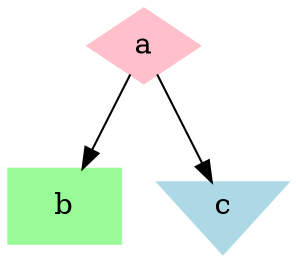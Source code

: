 digraph G {
	node [style=filled]
	a [color=pink shape=diamond]
	b [color=palegreen shape=box]
	c [color=lightblue shape=invtriangle]
	a -> {b c}
}
